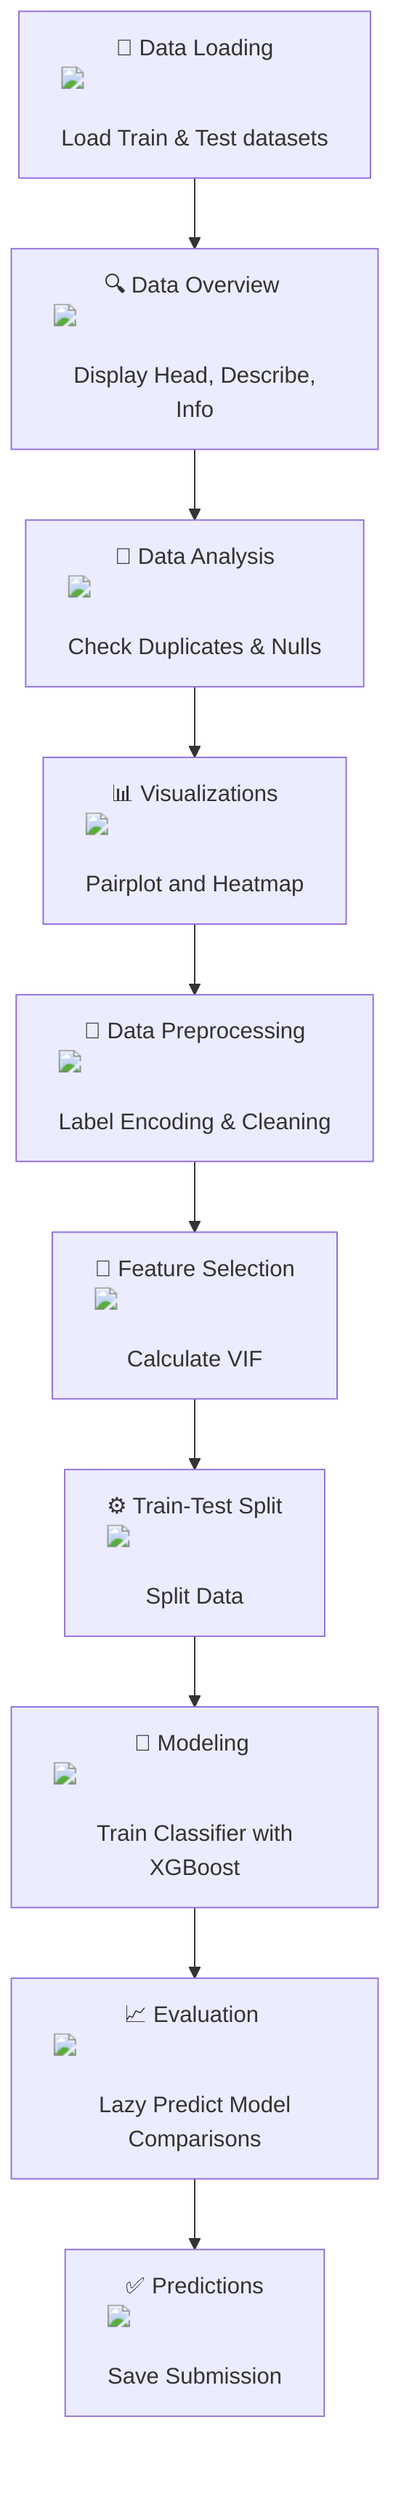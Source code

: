 flowchart TD
    A["📂 Data Loading <img src='file.svg'/> <br/> Load Train & Test datasets"] --> B["🔍 Data Overview <img src='table.svg'/> <br/> Display Head, Describe, Info"]
    B --> C["🔎 Data Analysis <img src='table.svg'/> <br/> Check Duplicates & Nulls"]
    C --> D["📊 Visualizations <img src='barplot_template.svg'/> <br/> Pairplot and Heatmap"]
    D --> E["🔢 Data Preprocessing <img src='column_split.svg'/> <br/> Label Encoding & Cleaning"]
    E --> F["🧠 Feature Selection <img src='brain.svg'/> <br/> Calculate VIF"]
    F --> G["⚙️ Train-Test Split <img src='row_split.svg'/> <br/> Split Data"]
    G --> H["🤖 Modeling <img src='brain.svg'/> <br/> Train Classifier with XGBoost"]
    H --> I["📈 Evaluation <img src='barplot_template.svg'/> <br/> Lazy Predict Model Comparisons"]
    I --> J["✅ Predictions <img src='file.svg'/> <br/> Save Submission"]
